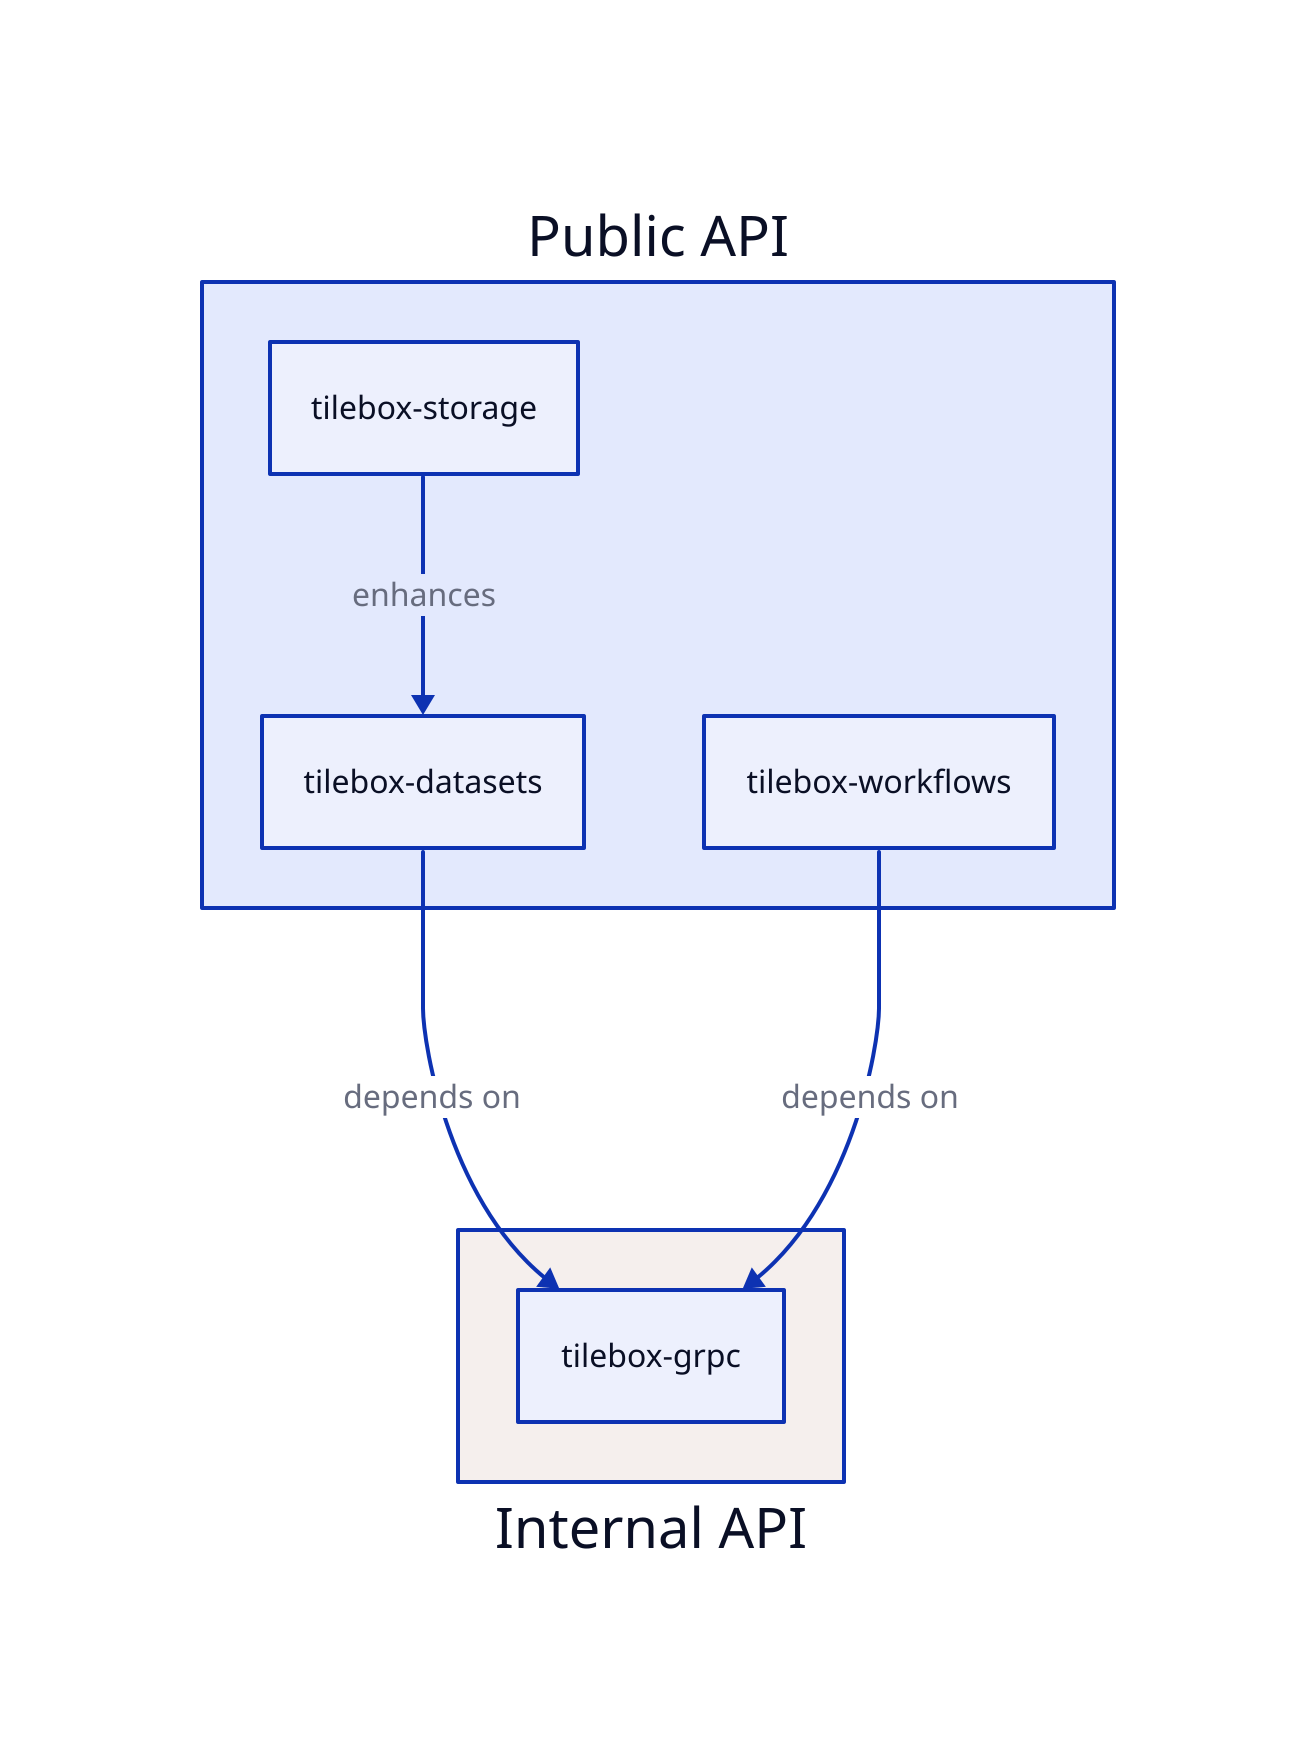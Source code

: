 # Generate an SVG using:
# https://play.d2lang.com/
#
# Layout Engine: ELK
# Theme: Shirley temple
# Sketch: True

public: {
  label: Public API
  label.near: outside-top-center
}

private: {
  label: Internal API
  label.near: outside-bottom-center
  style.fill: '#F5EFED'
}

public.tilebox-datasets -> private.tilebox-grpc: {
  label: depends on
}

public.tilebox-storage -> public.tilebox-datasets: {
  label: enhances
}

public.tilebox-workflows -> private.tilebox-grpc: {
  label: depends on
}

